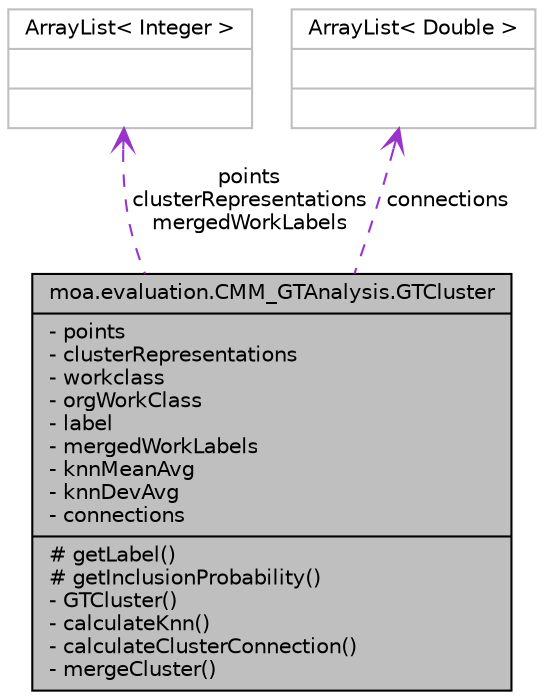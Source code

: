 digraph G
{
  edge [fontname="Helvetica",fontsize="10",labelfontname="Helvetica",labelfontsize="10"];
  node [fontname="Helvetica",fontsize="10",shape=record];
  Node1 [label="{moa.evaluation.CMM_GTAnalysis.GTCluster\n|- points\l- clusterRepresentations\l- workclass\l- orgWorkClass\l- label\l- mergedWorkLabels\l- knnMeanAvg\l- knnDevAvg\l- connections\l|# getLabel()\l# getInclusionProbability()\l- GTCluster()\l- calculateKnn()\l- calculateClusterConnection()\l- mergeCluster()\l}",height=0.2,width=0.4,color="black", fillcolor="grey75", style="filled" fontcolor="black"];
  Node2 -> Node1 [dir=back,color="darkorchid3",fontsize="10",style="dashed",label="points\nclusterRepresentations\nmergedWorkLabels",arrowtail="open",fontname="Helvetica"];
  Node2 [label="{ArrayList\< Integer \>\n||}",height=0.2,width=0.4,color="grey75", fillcolor="white", style="filled"];
  Node3 -> Node1 [dir=back,color="darkorchid3",fontsize="10",style="dashed",label="connections",arrowtail="open",fontname="Helvetica"];
  Node3 [label="{ArrayList\< Double \>\n||}",height=0.2,width=0.4,color="grey75", fillcolor="white", style="filled"];
}
